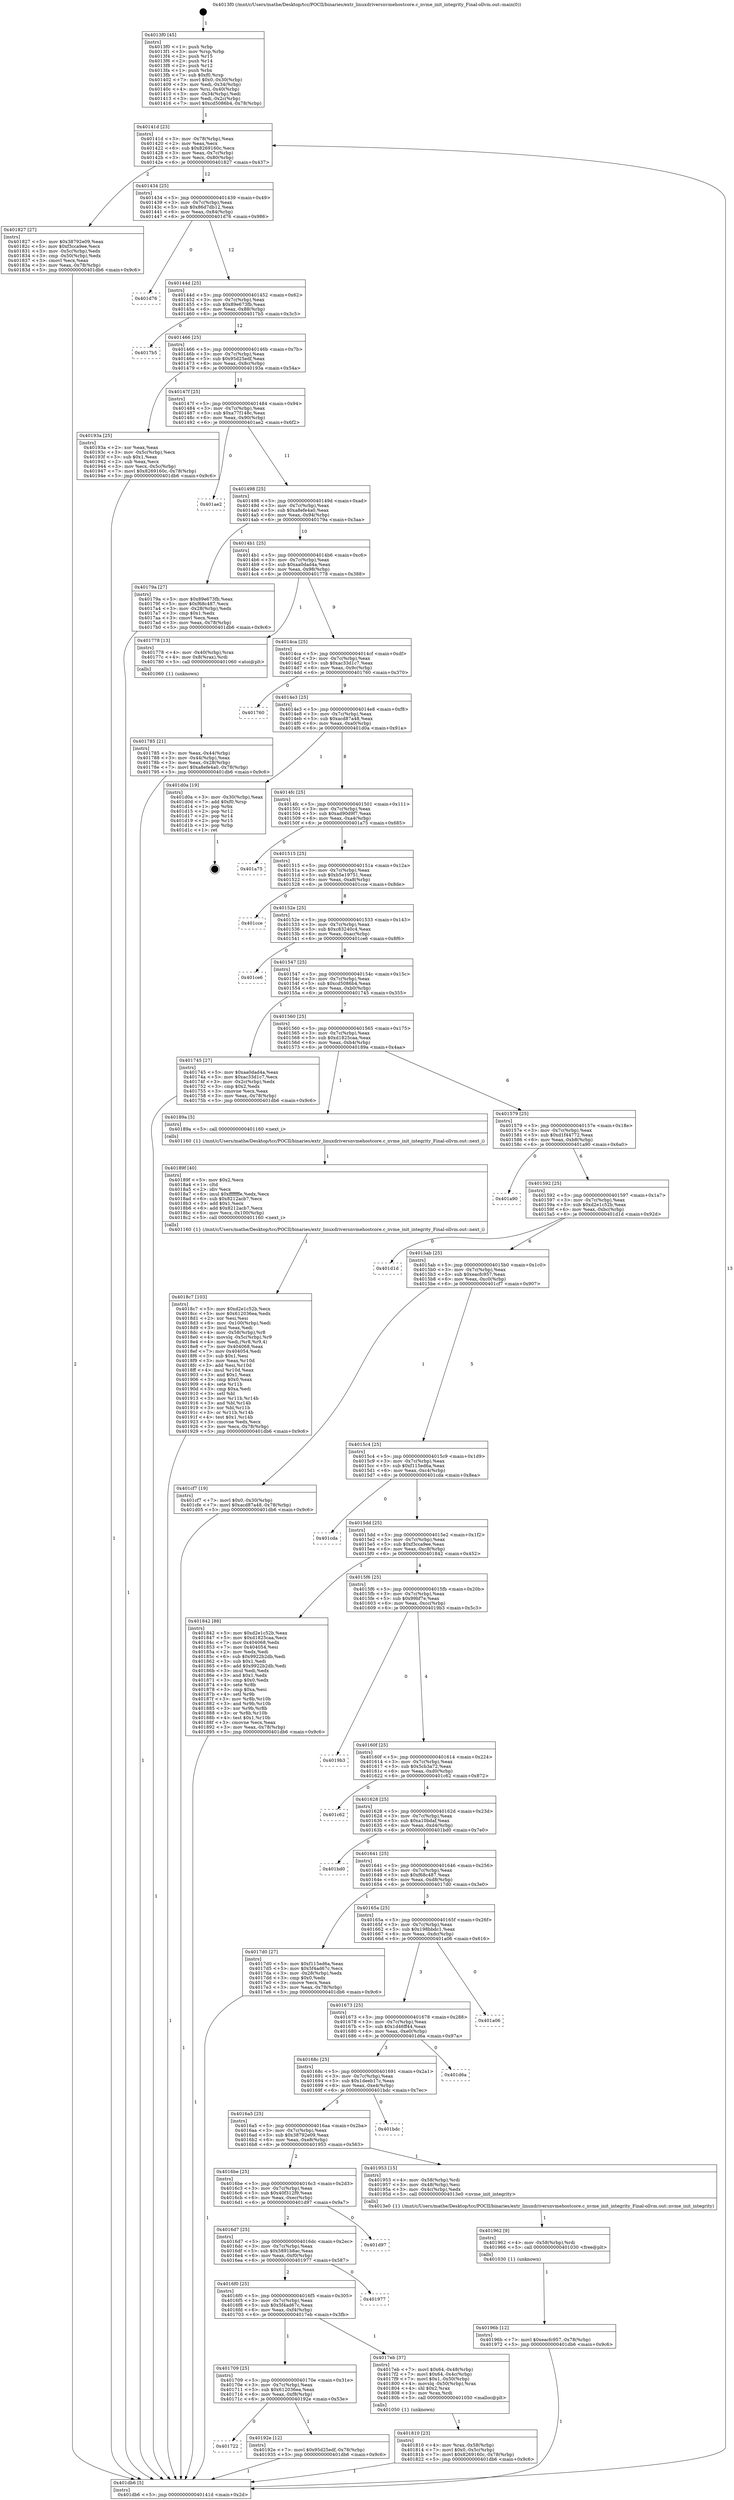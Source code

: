 digraph "0x4013f0" {
  label = "0x4013f0 (/mnt/c/Users/mathe/Desktop/tcc/POCII/binaries/extr_linuxdriversnvmehostcore.c_nvme_init_integrity_Final-ollvm.out::main(0))"
  labelloc = "t"
  node[shape=record]

  Entry [label="",width=0.3,height=0.3,shape=circle,fillcolor=black,style=filled]
  "0x40141d" [label="{
     0x40141d [23]\l
     | [instrs]\l
     &nbsp;&nbsp;0x40141d \<+3\>: mov -0x78(%rbp),%eax\l
     &nbsp;&nbsp;0x401420 \<+2\>: mov %eax,%ecx\l
     &nbsp;&nbsp;0x401422 \<+6\>: sub $0x8269160c,%ecx\l
     &nbsp;&nbsp;0x401428 \<+3\>: mov %eax,-0x7c(%rbp)\l
     &nbsp;&nbsp;0x40142b \<+3\>: mov %ecx,-0x80(%rbp)\l
     &nbsp;&nbsp;0x40142e \<+6\>: je 0000000000401827 \<main+0x437\>\l
  }"]
  "0x401827" [label="{
     0x401827 [27]\l
     | [instrs]\l
     &nbsp;&nbsp;0x401827 \<+5\>: mov $0x38792e09,%eax\l
     &nbsp;&nbsp;0x40182c \<+5\>: mov $0xf3cca9ee,%ecx\l
     &nbsp;&nbsp;0x401831 \<+3\>: mov -0x5c(%rbp),%edx\l
     &nbsp;&nbsp;0x401834 \<+3\>: cmp -0x50(%rbp),%edx\l
     &nbsp;&nbsp;0x401837 \<+3\>: cmovl %ecx,%eax\l
     &nbsp;&nbsp;0x40183a \<+3\>: mov %eax,-0x78(%rbp)\l
     &nbsp;&nbsp;0x40183d \<+5\>: jmp 0000000000401db6 \<main+0x9c6\>\l
  }"]
  "0x401434" [label="{
     0x401434 [25]\l
     | [instrs]\l
     &nbsp;&nbsp;0x401434 \<+5\>: jmp 0000000000401439 \<main+0x49\>\l
     &nbsp;&nbsp;0x401439 \<+3\>: mov -0x7c(%rbp),%eax\l
     &nbsp;&nbsp;0x40143c \<+5\>: sub $0x86d7db12,%eax\l
     &nbsp;&nbsp;0x401441 \<+6\>: mov %eax,-0x84(%rbp)\l
     &nbsp;&nbsp;0x401447 \<+6\>: je 0000000000401d76 \<main+0x986\>\l
  }"]
  Exit [label="",width=0.3,height=0.3,shape=circle,fillcolor=black,style=filled,peripheries=2]
  "0x401d76" [label="{
     0x401d76\l
  }", style=dashed]
  "0x40144d" [label="{
     0x40144d [25]\l
     | [instrs]\l
     &nbsp;&nbsp;0x40144d \<+5\>: jmp 0000000000401452 \<main+0x62\>\l
     &nbsp;&nbsp;0x401452 \<+3\>: mov -0x7c(%rbp),%eax\l
     &nbsp;&nbsp;0x401455 \<+5\>: sub $0x89e673fb,%eax\l
     &nbsp;&nbsp;0x40145a \<+6\>: mov %eax,-0x88(%rbp)\l
     &nbsp;&nbsp;0x401460 \<+6\>: je 00000000004017b5 \<main+0x3c5\>\l
  }"]
  "0x40196b" [label="{
     0x40196b [12]\l
     | [instrs]\l
     &nbsp;&nbsp;0x40196b \<+7\>: movl $0xeacfc957,-0x78(%rbp)\l
     &nbsp;&nbsp;0x401972 \<+5\>: jmp 0000000000401db6 \<main+0x9c6\>\l
  }"]
  "0x4017b5" [label="{
     0x4017b5\l
  }", style=dashed]
  "0x401466" [label="{
     0x401466 [25]\l
     | [instrs]\l
     &nbsp;&nbsp;0x401466 \<+5\>: jmp 000000000040146b \<main+0x7b\>\l
     &nbsp;&nbsp;0x40146b \<+3\>: mov -0x7c(%rbp),%eax\l
     &nbsp;&nbsp;0x40146e \<+5\>: sub $0x95d25edf,%eax\l
     &nbsp;&nbsp;0x401473 \<+6\>: mov %eax,-0x8c(%rbp)\l
     &nbsp;&nbsp;0x401479 \<+6\>: je 000000000040193a \<main+0x54a\>\l
  }"]
  "0x401962" [label="{
     0x401962 [9]\l
     | [instrs]\l
     &nbsp;&nbsp;0x401962 \<+4\>: mov -0x58(%rbp),%rdi\l
     &nbsp;&nbsp;0x401966 \<+5\>: call 0000000000401030 \<free@plt\>\l
     | [calls]\l
     &nbsp;&nbsp;0x401030 \{1\} (unknown)\l
  }"]
  "0x40193a" [label="{
     0x40193a [25]\l
     | [instrs]\l
     &nbsp;&nbsp;0x40193a \<+2\>: xor %eax,%eax\l
     &nbsp;&nbsp;0x40193c \<+3\>: mov -0x5c(%rbp),%ecx\l
     &nbsp;&nbsp;0x40193f \<+3\>: sub $0x1,%eax\l
     &nbsp;&nbsp;0x401942 \<+2\>: sub %eax,%ecx\l
     &nbsp;&nbsp;0x401944 \<+3\>: mov %ecx,-0x5c(%rbp)\l
     &nbsp;&nbsp;0x401947 \<+7\>: movl $0x8269160c,-0x78(%rbp)\l
     &nbsp;&nbsp;0x40194e \<+5\>: jmp 0000000000401db6 \<main+0x9c6\>\l
  }"]
  "0x40147f" [label="{
     0x40147f [25]\l
     | [instrs]\l
     &nbsp;&nbsp;0x40147f \<+5\>: jmp 0000000000401484 \<main+0x94\>\l
     &nbsp;&nbsp;0x401484 \<+3\>: mov -0x7c(%rbp),%eax\l
     &nbsp;&nbsp;0x401487 \<+5\>: sub $0xa77f148c,%eax\l
     &nbsp;&nbsp;0x40148c \<+6\>: mov %eax,-0x90(%rbp)\l
     &nbsp;&nbsp;0x401492 \<+6\>: je 0000000000401ae2 \<main+0x6f2\>\l
  }"]
  "0x401722" [label="{
     0x401722\l
  }", style=dashed]
  "0x401ae2" [label="{
     0x401ae2\l
  }", style=dashed]
  "0x401498" [label="{
     0x401498 [25]\l
     | [instrs]\l
     &nbsp;&nbsp;0x401498 \<+5\>: jmp 000000000040149d \<main+0xad\>\l
     &nbsp;&nbsp;0x40149d \<+3\>: mov -0x7c(%rbp),%eax\l
     &nbsp;&nbsp;0x4014a0 \<+5\>: sub $0xa8efe4a0,%eax\l
     &nbsp;&nbsp;0x4014a5 \<+6\>: mov %eax,-0x94(%rbp)\l
     &nbsp;&nbsp;0x4014ab \<+6\>: je 000000000040179a \<main+0x3aa\>\l
  }"]
  "0x40192e" [label="{
     0x40192e [12]\l
     | [instrs]\l
     &nbsp;&nbsp;0x40192e \<+7\>: movl $0x95d25edf,-0x78(%rbp)\l
     &nbsp;&nbsp;0x401935 \<+5\>: jmp 0000000000401db6 \<main+0x9c6\>\l
  }"]
  "0x40179a" [label="{
     0x40179a [27]\l
     | [instrs]\l
     &nbsp;&nbsp;0x40179a \<+5\>: mov $0x89e673fb,%eax\l
     &nbsp;&nbsp;0x40179f \<+5\>: mov $0xf68c487,%ecx\l
     &nbsp;&nbsp;0x4017a4 \<+3\>: mov -0x28(%rbp),%edx\l
     &nbsp;&nbsp;0x4017a7 \<+3\>: cmp $0x1,%edx\l
     &nbsp;&nbsp;0x4017aa \<+3\>: cmovl %ecx,%eax\l
     &nbsp;&nbsp;0x4017ad \<+3\>: mov %eax,-0x78(%rbp)\l
     &nbsp;&nbsp;0x4017b0 \<+5\>: jmp 0000000000401db6 \<main+0x9c6\>\l
  }"]
  "0x4014b1" [label="{
     0x4014b1 [25]\l
     | [instrs]\l
     &nbsp;&nbsp;0x4014b1 \<+5\>: jmp 00000000004014b6 \<main+0xc6\>\l
     &nbsp;&nbsp;0x4014b6 \<+3\>: mov -0x7c(%rbp),%eax\l
     &nbsp;&nbsp;0x4014b9 \<+5\>: sub $0xaa0dad4a,%eax\l
     &nbsp;&nbsp;0x4014be \<+6\>: mov %eax,-0x98(%rbp)\l
     &nbsp;&nbsp;0x4014c4 \<+6\>: je 0000000000401778 \<main+0x388\>\l
  }"]
  "0x4018c7" [label="{
     0x4018c7 [103]\l
     | [instrs]\l
     &nbsp;&nbsp;0x4018c7 \<+5\>: mov $0xd2e1c52b,%ecx\l
     &nbsp;&nbsp;0x4018cc \<+5\>: mov $0x612036ea,%edx\l
     &nbsp;&nbsp;0x4018d1 \<+2\>: xor %esi,%esi\l
     &nbsp;&nbsp;0x4018d3 \<+6\>: mov -0x100(%rbp),%edi\l
     &nbsp;&nbsp;0x4018d9 \<+3\>: imul %eax,%edi\l
     &nbsp;&nbsp;0x4018dc \<+4\>: mov -0x58(%rbp),%r8\l
     &nbsp;&nbsp;0x4018e0 \<+4\>: movslq -0x5c(%rbp),%r9\l
     &nbsp;&nbsp;0x4018e4 \<+4\>: mov %edi,(%r8,%r9,4)\l
     &nbsp;&nbsp;0x4018e8 \<+7\>: mov 0x404068,%eax\l
     &nbsp;&nbsp;0x4018ef \<+7\>: mov 0x404054,%edi\l
     &nbsp;&nbsp;0x4018f6 \<+3\>: sub $0x1,%esi\l
     &nbsp;&nbsp;0x4018f9 \<+3\>: mov %eax,%r10d\l
     &nbsp;&nbsp;0x4018fc \<+3\>: add %esi,%r10d\l
     &nbsp;&nbsp;0x4018ff \<+4\>: imul %r10d,%eax\l
     &nbsp;&nbsp;0x401903 \<+3\>: and $0x1,%eax\l
     &nbsp;&nbsp;0x401906 \<+3\>: cmp $0x0,%eax\l
     &nbsp;&nbsp;0x401909 \<+4\>: sete %r11b\l
     &nbsp;&nbsp;0x40190d \<+3\>: cmp $0xa,%edi\l
     &nbsp;&nbsp;0x401910 \<+3\>: setl %bl\l
     &nbsp;&nbsp;0x401913 \<+3\>: mov %r11b,%r14b\l
     &nbsp;&nbsp;0x401916 \<+3\>: and %bl,%r14b\l
     &nbsp;&nbsp;0x401919 \<+3\>: xor %bl,%r11b\l
     &nbsp;&nbsp;0x40191c \<+3\>: or %r11b,%r14b\l
     &nbsp;&nbsp;0x40191f \<+4\>: test $0x1,%r14b\l
     &nbsp;&nbsp;0x401923 \<+3\>: cmovne %edx,%ecx\l
     &nbsp;&nbsp;0x401926 \<+3\>: mov %ecx,-0x78(%rbp)\l
     &nbsp;&nbsp;0x401929 \<+5\>: jmp 0000000000401db6 \<main+0x9c6\>\l
  }"]
  "0x401778" [label="{
     0x401778 [13]\l
     | [instrs]\l
     &nbsp;&nbsp;0x401778 \<+4\>: mov -0x40(%rbp),%rax\l
     &nbsp;&nbsp;0x40177c \<+4\>: mov 0x8(%rax),%rdi\l
     &nbsp;&nbsp;0x401780 \<+5\>: call 0000000000401060 \<atoi@plt\>\l
     | [calls]\l
     &nbsp;&nbsp;0x401060 \{1\} (unknown)\l
  }"]
  "0x4014ca" [label="{
     0x4014ca [25]\l
     | [instrs]\l
     &nbsp;&nbsp;0x4014ca \<+5\>: jmp 00000000004014cf \<main+0xdf\>\l
     &nbsp;&nbsp;0x4014cf \<+3\>: mov -0x7c(%rbp),%eax\l
     &nbsp;&nbsp;0x4014d2 \<+5\>: sub $0xac33d1c7,%eax\l
     &nbsp;&nbsp;0x4014d7 \<+6\>: mov %eax,-0x9c(%rbp)\l
     &nbsp;&nbsp;0x4014dd \<+6\>: je 0000000000401760 \<main+0x370\>\l
  }"]
  "0x40189f" [label="{
     0x40189f [40]\l
     | [instrs]\l
     &nbsp;&nbsp;0x40189f \<+5\>: mov $0x2,%ecx\l
     &nbsp;&nbsp;0x4018a4 \<+1\>: cltd\l
     &nbsp;&nbsp;0x4018a5 \<+2\>: idiv %ecx\l
     &nbsp;&nbsp;0x4018a7 \<+6\>: imul $0xfffffffe,%edx,%ecx\l
     &nbsp;&nbsp;0x4018ad \<+6\>: sub $0x8212acb7,%ecx\l
     &nbsp;&nbsp;0x4018b3 \<+3\>: add $0x1,%ecx\l
     &nbsp;&nbsp;0x4018b6 \<+6\>: add $0x8212acb7,%ecx\l
     &nbsp;&nbsp;0x4018bc \<+6\>: mov %ecx,-0x100(%rbp)\l
     &nbsp;&nbsp;0x4018c2 \<+5\>: call 0000000000401160 \<next_i\>\l
     | [calls]\l
     &nbsp;&nbsp;0x401160 \{1\} (/mnt/c/Users/mathe/Desktop/tcc/POCII/binaries/extr_linuxdriversnvmehostcore.c_nvme_init_integrity_Final-ollvm.out::next_i)\l
  }"]
  "0x401760" [label="{
     0x401760\l
  }", style=dashed]
  "0x4014e3" [label="{
     0x4014e3 [25]\l
     | [instrs]\l
     &nbsp;&nbsp;0x4014e3 \<+5\>: jmp 00000000004014e8 \<main+0xf8\>\l
     &nbsp;&nbsp;0x4014e8 \<+3\>: mov -0x7c(%rbp),%eax\l
     &nbsp;&nbsp;0x4014eb \<+5\>: sub $0xacd87a48,%eax\l
     &nbsp;&nbsp;0x4014f0 \<+6\>: mov %eax,-0xa0(%rbp)\l
     &nbsp;&nbsp;0x4014f6 \<+6\>: je 0000000000401d0a \<main+0x91a\>\l
  }"]
  "0x401810" [label="{
     0x401810 [23]\l
     | [instrs]\l
     &nbsp;&nbsp;0x401810 \<+4\>: mov %rax,-0x58(%rbp)\l
     &nbsp;&nbsp;0x401814 \<+7\>: movl $0x0,-0x5c(%rbp)\l
     &nbsp;&nbsp;0x40181b \<+7\>: movl $0x8269160c,-0x78(%rbp)\l
     &nbsp;&nbsp;0x401822 \<+5\>: jmp 0000000000401db6 \<main+0x9c6\>\l
  }"]
  "0x401d0a" [label="{
     0x401d0a [19]\l
     | [instrs]\l
     &nbsp;&nbsp;0x401d0a \<+3\>: mov -0x30(%rbp),%eax\l
     &nbsp;&nbsp;0x401d0d \<+7\>: add $0xf0,%rsp\l
     &nbsp;&nbsp;0x401d14 \<+1\>: pop %rbx\l
     &nbsp;&nbsp;0x401d15 \<+2\>: pop %r12\l
     &nbsp;&nbsp;0x401d17 \<+2\>: pop %r14\l
     &nbsp;&nbsp;0x401d19 \<+2\>: pop %r15\l
     &nbsp;&nbsp;0x401d1b \<+1\>: pop %rbp\l
     &nbsp;&nbsp;0x401d1c \<+1\>: ret\l
  }"]
  "0x4014fc" [label="{
     0x4014fc [25]\l
     | [instrs]\l
     &nbsp;&nbsp;0x4014fc \<+5\>: jmp 0000000000401501 \<main+0x111\>\l
     &nbsp;&nbsp;0x401501 \<+3\>: mov -0x7c(%rbp),%eax\l
     &nbsp;&nbsp;0x401504 \<+5\>: sub $0xad90d9f7,%eax\l
     &nbsp;&nbsp;0x401509 \<+6\>: mov %eax,-0xa4(%rbp)\l
     &nbsp;&nbsp;0x40150f \<+6\>: je 0000000000401a75 \<main+0x685\>\l
  }"]
  "0x401709" [label="{
     0x401709 [25]\l
     | [instrs]\l
     &nbsp;&nbsp;0x401709 \<+5\>: jmp 000000000040170e \<main+0x31e\>\l
     &nbsp;&nbsp;0x40170e \<+3\>: mov -0x7c(%rbp),%eax\l
     &nbsp;&nbsp;0x401711 \<+5\>: sub $0x612036ea,%eax\l
     &nbsp;&nbsp;0x401716 \<+6\>: mov %eax,-0xf8(%rbp)\l
     &nbsp;&nbsp;0x40171c \<+6\>: je 000000000040192e \<main+0x53e\>\l
  }"]
  "0x401a75" [label="{
     0x401a75\l
  }", style=dashed]
  "0x401515" [label="{
     0x401515 [25]\l
     | [instrs]\l
     &nbsp;&nbsp;0x401515 \<+5\>: jmp 000000000040151a \<main+0x12a\>\l
     &nbsp;&nbsp;0x40151a \<+3\>: mov -0x7c(%rbp),%eax\l
     &nbsp;&nbsp;0x40151d \<+5\>: sub $0xb5e19751,%eax\l
     &nbsp;&nbsp;0x401522 \<+6\>: mov %eax,-0xa8(%rbp)\l
     &nbsp;&nbsp;0x401528 \<+6\>: je 0000000000401cce \<main+0x8de\>\l
  }"]
  "0x4017eb" [label="{
     0x4017eb [37]\l
     | [instrs]\l
     &nbsp;&nbsp;0x4017eb \<+7\>: movl $0x64,-0x48(%rbp)\l
     &nbsp;&nbsp;0x4017f2 \<+7\>: movl $0x64,-0x4c(%rbp)\l
     &nbsp;&nbsp;0x4017f9 \<+7\>: movl $0x1,-0x50(%rbp)\l
     &nbsp;&nbsp;0x401800 \<+4\>: movslq -0x50(%rbp),%rax\l
     &nbsp;&nbsp;0x401804 \<+4\>: shl $0x2,%rax\l
     &nbsp;&nbsp;0x401808 \<+3\>: mov %rax,%rdi\l
     &nbsp;&nbsp;0x40180b \<+5\>: call 0000000000401050 \<malloc@plt\>\l
     | [calls]\l
     &nbsp;&nbsp;0x401050 \{1\} (unknown)\l
  }"]
  "0x401cce" [label="{
     0x401cce\l
  }", style=dashed]
  "0x40152e" [label="{
     0x40152e [25]\l
     | [instrs]\l
     &nbsp;&nbsp;0x40152e \<+5\>: jmp 0000000000401533 \<main+0x143\>\l
     &nbsp;&nbsp;0x401533 \<+3\>: mov -0x7c(%rbp),%eax\l
     &nbsp;&nbsp;0x401536 \<+5\>: sub $0xc83240c4,%eax\l
     &nbsp;&nbsp;0x40153b \<+6\>: mov %eax,-0xac(%rbp)\l
     &nbsp;&nbsp;0x401541 \<+6\>: je 0000000000401ce6 \<main+0x8f6\>\l
  }"]
  "0x4016f0" [label="{
     0x4016f0 [25]\l
     | [instrs]\l
     &nbsp;&nbsp;0x4016f0 \<+5\>: jmp 00000000004016f5 \<main+0x305\>\l
     &nbsp;&nbsp;0x4016f5 \<+3\>: mov -0x7c(%rbp),%eax\l
     &nbsp;&nbsp;0x4016f8 \<+5\>: sub $0x5f4ad67c,%eax\l
     &nbsp;&nbsp;0x4016fd \<+6\>: mov %eax,-0xf4(%rbp)\l
     &nbsp;&nbsp;0x401703 \<+6\>: je 00000000004017eb \<main+0x3fb\>\l
  }"]
  "0x401ce6" [label="{
     0x401ce6\l
  }", style=dashed]
  "0x401547" [label="{
     0x401547 [25]\l
     | [instrs]\l
     &nbsp;&nbsp;0x401547 \<+5\>: jmp 000000000040154c \<main+0x15c\>\l
     &nbsp;&nbsp;0x40154c \<+3\>: mov -0x7c(%rbp),%eax\l
     &nbsp;&nbsp;0x40154f \<+5\>: sub $0xcd5086b4,%eax\l
     &nbsp;&nbsp;0x401554 \<+6\>: mov %eax,-0xb0(%rbp)\l
     &nbsp;&nbsp;0x40155a \<+6\>: je 0000000000401745 \<main+0x355\>\l
  }"]
  "0x401977" [label="{
     0x401977\l
  }", style=dashed]
  "0x401745" [label="{
     0x401745 [27]\l
     | [instrs]\l
     &nbsp;&nbsp;0x401745 \<+5\>: mov $0xaa0dad4a,%eax\l
     &nbsp;&nbsp;0x40174a \<+5\>: mov $0xac33d1c7,%ecx\l
     &nbsp;&nbsp;0x40174f \<+3\>: mov -0x2c(%rbp),%edx\l
     &nbsp;&nbsp;0x401752 \<+3\>: cmp $0x2,%edx\l
     &nbsp;&nbsp;0x401755 \<+3\>: cmovne %ecx,%eax\l
     &nbsp;&nbsp;0x401758 \<+3\>: mov %eax,-0x78(%rbp)\l
     &nbsp;&nbsp;0x40175b \<+5\>: jmp 0000000000401db6 \<main+0x9c6\>\l
  }"]
  "0x401560" [label="{
     0x401560 [25]\l
     | [instrs]\l
     &nbsp;&nbsp;0x401560 \<+5\>: jmp 0000000000401565 \<main+0x175\>\l
     &nbsp;&nbsp;0x401565 \<+3\>: mov -0x7c(%rbp),%eax\l
     &nbsp;&nbsp;0x401568 \<+5\>: sub $0xd1825caa,%eax\l
     &nbsp;&nbsp;0x40156d \<+6\>: mov %eax,-0xb4(%rbp)\l
     &nbsp;&nbsp;0x401573 \<+6\>: je 000000000040189a \<main+0x4aa\>\l
  }"]
  "0x401db6" [label="{
     0x401db6 [5]\l
     | [instrs]\l
     &nbsp;&nbsp;0x401db6 \<+5\>: jmp 000000000040141d \<main+0x2d\>\l
  }"]
  "0x4013f0" [label="{
     0x4013f0 [45]\l
     | [instrs]\l
     &nbsp;&nbsp;0x4013f0 \<+1\>: push %rbp\l
     &nbsp;&nbsp;0x4013f1 \<+3\>: mov %rsp,%rbp\l
     &nbsp;&nbsp;0x4013f4 \<+2\>: push %r15\l
     &nbsp;&nbsp;0x4013f6 \<+2\>: push %r14\l
     &nbsp;&nbsp;0x4013f8 \<+2\>: push %r12\l
     &nbsp;&nbsp;0x4013fa \<+1\>: push %rbx\l
     &nbsp;&nbsp;0x4013fb \<+7\>: sub $0xf0,%rsp\l
     &nbsp;&nbsp;0x401402 \<+7\>: movl $0x0,-0x30(%rbp)\l
     &nbsp;&nbsp;0x401409 \<+3\>: mov %edi,-0x34(%rbp)\l
     &nbsp;&nbsp;0x40140c \<+4\>: mov %rsi,-0x40(%rbp)\l
     &nbsp;&nbsp;0x401410 \<+3\>: mov -0x34(%rbp),%edi\l
     &nbsp;&nbsp;0x401413 \<+3\>: mov %edi,-0x2c(%rbp)\l
     &nbsp;&nbsp;0x401416 \<+7\>: movl $0xcd5086b4,-0x78(%rbp)\l
  }"]
  "0x401785" [label="{
     0x401785 [21]\l
     | [instrs]\l
     &nbsp;&nbsp;0x401785 \<+3\>: mov %eax,-0x44(%rbp)\l
     &nbsp;&nbsp;0x401788 \<+3\>: mov -0x44(%rbp),%eax\l
     &nbsp;&nbsp;0x40178b \<+3\>: mov %eax,-0x28(%rbp)\l
     &nbsp;&nbsp;0x40178e \<+7\>: movl $0xa8efe4a0,-0x78(%rbp)\l
     &nbsp;&nbsp;0x401795 \<+5\>: jmp 0000000000401db6 \<main+0x9c6\>\l
  }"]
  "0x4016d7" [label="{
     0x4016d7 [25]\l
     | [instrs]\l
     &nbsp;&nbsp;0x4016d7 \<+5\>: jmp 00000000004016dc \<main+0x2ec\>\l
     &nbsp;&nbsp;0x4016dc \<+3\>: mov -0x7c(%rbp),%eax\l
     &nbsp;&nbsp;0x4016df \<+5\>: sub $0x5891b8ac,%eax\l
     &nbsp;&nbsp;0x4016e4 \<+6\>: mov %eax,-0xf0(%rbp)\l
     &nbsp;&nbsp;0x4016ea \<+6\>: je 0000000000401977 \<main+0x587\>\l
  }"]
  "0x40189a" [label="{
     0x40189a [5]\l
     | [instrs]\l
     &nbsp;&nbsp;0x40189a \<+5\>: call 0000000000401160 \<next_i\>\l
     | [calls]\l
     &nbsp;&nbsp;0x401160 \{1\} (/mnt/c/Users/mathe/Desktop/tcc/POCII/binaries/extr_linuxdriversnvmehostcore.c_nvme_init_integrity_Final-ollvm.out::next_i)\l
  }"]
  "0x401579" [label="{
     0x401579 [25]\l
     | [instrs]\l
     &nbsp;&nbsp;0x401579 \<+5\>: jmp 000000000040157e \<main+0x18e\>\l
     &nbsp;&nbsp;0x40157e \<+3\>: mov -0x7c(%rbp),%eax\l
     &nbsp;&nbsp;0x401581 \<+5\>: sub $0xd1f44772,%eax\l
     &nbsp;&nbsp;0x401586 \<+6\>: mov %eax,-0xb8(%rbp)\l
     &nbsp;&nbsp;0x40158c \<+6\>: je 0000000000401a90 \<main+0x6a0\>\l
  }"]
  "0x401d97" [label="{
     0x401d97\l
  }", style=dashed]
  "0x401a90" [label="{
     0x401a90\l
  }", style=dashed]
  "0x401592" [label="{
     0x401592 [25]\l
     | [instrs]\l
     &nbsp;&nbsp;0x401592 \<+5\>: jmp 0000000000401597 \<main+0x1a7\>\l
     &nbsp;&nbsp;0x401597 \<+3\>: mov -0x7c(%rbp),%eax\l
     &nbsp;&nbsp;0x40159a \<+5\>: sub $0xd2e1c52b,%eax\l
     &nbsp;&nbsp;0x40159f \<+6\>: mov %eax,-0xbc(%rbp)\l
     &nbsp;&nbsp;0x4015a5 \<+6\>: je 0000000000401d1d \<main+0x92d\>\l
  }"]
  "0x4016be" [label="{
     0x4016be [25]\l
     | [instrs]\l
     &nbsp;&nbsp;0x4016be \<+5\>: jmp 00000000004016c3 \<main+0x2d3\>\l
     &nbsp;&nbsp;0x4016c3 \<+3\>: mov -0x7c(%rbp),%eax\l
     &nbsp;&nbsp;0x4016c6 \<+5\>: sub $0x40f312f9,%eax\l
     &nbsp;&nbsp;0x4016cb \<+6\>: mov %eax,-0xec(%rbp)\l
     &nbsp;&nbsp;0x4016d1 \<+6\>: je 0000000000401d97 \<main+0x9a7\>\l
  }"]
  "0x401d1d" [label="{
     0x401d1d\l
  }", style=dashed]
  "0x4015ab" [label="{
     0x4015ab [25]\l
     | [instrs]\l
     &nbsp;&nbsp;0x4015ab \<+5\>: jmp 00000000004015b0 \<main+0x1c0\>\l
     &nbsp;&nbsp;0x4015b0 \<+3\>: mov -0x7c(%rbp),%eax\l
     &nbsp;&nbsp;0x4015b3 \<+5\>: sub $0xeacfc957,%eax\l
     &nbsp;&nbsp;0x4015b8 \<+6\>: mov %eax,-0xc0(%rbp)\l
     &nbsp;&nbsp;0x4015be \<+6\>: je 0000000000401cf7 \<main+0x907\>\l
  }"]
  "0x401953" [label="{
     0x401953 [15]\l
     | [instrs]\l
     &nbsp;&nbsp;0x401953 \<+4\>: mov -0x58(%rbp),%rdi\l
     &nbsp;&nbsp;0x401957 \<+3\>: mov -0x48(%rbp),%esi\l
     &nbsp;&nbsp;0x40195a \<+3\>: mov -0x4c(%rbp),%edx\l
     &nbsp;&nbsp;0x40195d \<+5\>: call 00000000004013e0 \<nvme_init_integrity\>\l
     | [calls]\l
     &nbsp;&nbsp;0x4013e0 \{1\} (/mnt/c/Users/mathe/Desktop/tcc/POCII/binaries/extr_linuxdriversnvmehostcore.c_nvme_init_integrity_Final-ollvm.out::nvme_init_integrity)\l
  }"]
  "0x401cf7" [label="{
     0x401cf7 [19]\l
     | [instrs]\l
     &nbsp;&nbsp;0x401cf7 \<+7\>: movl $0x0,-0x30(%rbp)\l
     &nbsp;&nbsp;0x401cfe \<+7\>: movl $0xacd87a48,-0x78(%rbp)\l
     &nbsp;&nbsp;0x401d05 \<+5\>: jmp 0000000000401db6 \<main+0x9c6\>\l
  }"]
  "0x4015c4" [label="{
     0x4015c4 [25]\l
     | [instrs]\l
     &nbsp;&nbsp;0x4015c4 \<+5\>: jmp 00000000004015c9 \<main+0x1d9\>\l
     &nbsp;&nbsp;0x4015c9 \<+3\>: mov -0x7c(%rbp),%eax\l
     &nbsp;&nbsp;0x4015cc \<+5\>: sub $0xf115ed6a,%eax\l
     &nbsp;&nbsp;0x4015d1 \<+6\>: mov %eax,-0xc4(%rbp)\l
     &nbsp;&nbsp;0x4015d7 \<+6\>: je 0000000000401cda \<main+0x8ea\>\l
  }"]
  "0x4016a5" [label="{
     0x4016a5 [25]\l
     | [instrs]\l
     &nbsp;&nbsp;0x4016a5 \<+5\>: jmp 00000000004016aa \<main+0x2ba\>\l
     &nbsp;&nbsp;0x4016aa \<+3\>: mov -0x7c(%rbp),%eax\l
     &nbsp;&nbsp;0x4016ad \<+5\>: sub $0x38792e09,%eax\l
     &nbsp;&nbsp;0x4016b2 \<+6\>: mov %eax,-0xe8(%rbp)\l
     &nbsp;&nbsp;0x4016b8 \<+6\>: je 0000000000401953 \<main+0x563\>\l
  }"]
  "0x401cda" [label="{
     0x401cda\l
  }", style=dashed]
  "0x4015dd" [label="{
     0x4015dd [25]\l
     | [instrs]\l
     &nbsp;&nbsp;0x4015dd \<+5\>: jmp 00000000004015e2 \<main+0x1f2\>\l
     &nbsp;&nbsp;0x4015e2 \<+3\>: mov -0x7c(%rbp),%eax\l
     &nbsp;&nbsp;0x4015e5 \<+5\>: sub $0xf3cca9ee,%eax\l
     &nbsp;&nbsp;0x4015ea \<+6\>: mov %eax,-0xc8(%rbp)\l
     &nbsp;&nbsp;0x4015f0 \<+6\>: je 0000000000401842 \<main+0x452\>\l
  }"]
  "0x401bdc" [label="{
     0x401bdc\l
  }", style=dashed]
  "0x401842" [label="{
     0x401842 [88]\l
     | [instrs]\l
     &nbsp;&nbsp;0x401842 \<+5\>: mov $0xd2e1c52b,%eax\l
     &nbsp;&nbsp;0x401847 \<+5\>: mov $0xd1825caa,%ecx\l
     &nbsp;&nbsp;0x40184c \<+7\>: mov 0x404068,%edx\l
     &nbsp;&nbsp;0x401853 \<+7\>: mov 0x404054,%esi\l
     &nbsp;&nbsp;0x40185a \<+2\>: mov %edx,%edi\l
     &nbsp;&nbsp;0x40185c \<+6\>: sub $0x9922b2db,%edi\l
     &nbsp;&nbsp;0x401862 \<+3\>: sub $0x1,%edi\l
     &nbsp;&nbsp;0x401865 \<+6\>: add $0x9922b2db,%edi\l
     &nbsp;&nbsp;0x40186b \<+3\>: imul %edi,%edx\l
     &nbsp;&nbsp;0x40186e \<+3\>: and $0x1,%edx\l
     &nbsp;&nbsp;0x401871 \<+3\>: cmp $0x0,%edx\l
     &nbsp;&nbsp;0x401874 \<+4\>: sete %r8b\l
     &nbsp;&nbsp;0x401878 \<+3\>: cmp $0xa,%esi\l
     &nbsp;&nbsp;0x40187b \<+4\>: setl %r9b\l
     &nbsp;&nbsp;0x40187f \<+3\>: mov %r8b,%r10b\l
     &nbsp;&nbsp;0x401882 \<+3\>: and %r9b,%r10b\l
     &nbsp;&nbsp;0x401885 \<+3\>: xor %r9b,%r8b\l
     &nbsp;&nbsp;0x401888 \<+3\>: or %r8b,%r10b\l
     &nbsp;&nbsp;0x40188b \<+4\>: test $0x1,%r10b\l
     &nbsp;&nbsp;0x40188f \<+3\>: cmovne %ecx,%eax\l
     &nbsp;&nbsp;0x401892 \<+3\>: mov %eax,-0x78(%rbp)\l
     &nbsp;&nbsp;0x401895 \<+5\>: jmp 0000000000401db6 \<main+0x9c6\>\l
  }"]
  "0x4015f6" [label="{
     0x4015f6 [25]\l
     | [instrs]\l
     &nbsp;&nbsp;0x4015f6 \<+5\>: jmp 00000000004015fb \<main+0x20b\>\l
     &nbsp;&nbsp;0x4015fb \<+3\>: mov -0x7c(%rbp),%eax\l
     &nbsp;&nbsp;0x4015fe \<+5\>: sub $0x99bf7e,%eax\l
     &nbsp;&nbsp;0x401603 \<+6\>: mov %eax,-0xcc(%rbp)\l
     &nbsp;&nbsp;0x401609 \<+6\>: je 00000000004019b3 \<main+0x5c3\>\l
  }"]
  "0x40168c" [label="{
     0x40168c [25]\l
     | [instrs]\l
     &nbsp;&nbsp;0x40168c \<+5\>: jmp 0000000000401691 \<main+0x2a1\>\l
     &nbsp;&nbsp;0x401691 \<+3\>: mov -0x7c(%rbp),%eax\l
     &nbsp;&nbsp;0x401694 \<+5\>: sub $0x1deeb17c,%eax\l
     &nbsp;&nbsp;0x401699 \<+6\>: mov %eax,-0xe4(%rbp)\l
     &nbsp;&nbsp;0x40169f \<+6\>: je 0000000000401bdc \<main+0x7ec\>\l
  }"]
  "0x4019b3" [label="{
     0x4019b3\l
  }", style=dashed]
  "0x40160f" [label="{
     0x40160f [25]\l
     | [instrs]\l
     &nbsp;&nbsp;0x40160f \<+5\>: jmp 0000000000401614 \<main+0x224\>\l
     &nbsp;&nbsp;0x401614 \<+3\>: mov -0x7c(%rbp),%eax\l
     &nbsp;&nbsp;0x401617 \<+5\>: sub $0x5cb3a72,%eax\l
     &nbsp;&nbsp;0x40161c \<+6\>: mov %eax,-0xd0(%rbp)\l
     &nbsp;&nbsp;0x401622 \<+6\>: je 0000000000401c62 \<main+0x872\>\l
  }"]
  "0x401d6a" [label="{
     0x401d6a\l
  }", style=dashed]
  "0x401c62" [label="{
     0x401c62\l
  }", style=dashed]
  "0x401628" [label="{
     0x401628 [25]\l
     | [instrs]\l
     &nbsp;&nbsp;0x401628 \<+5\>: jmp 000000000040162d \<main+0x23d\>\l
     &nbsp;&nbsp;0x40162d \<+3\>: mov -0x7c(%rbp),%eax\l
     &nbsp;&nbsp;0x401630 \<+5\>: sub $0xa10bdaf,%eax\l
     &nbsp;&nbsp;0x401635 \<+6\>: mov %eax,-0xd4(%rbp)\l
     &nbsp;&nbsp;0x40163b \<+6\>: je 0000000000401bd0 \<main+0x7e0\>\l
  }"]
  "0x401673" [label="{
     0x401673 [25]\l
     | [instrs]\l
     &nbsp;&nbsp;0x401673 \<+5\>: jmp 0000000000401678 \<main+0x288\>\l
     &nbsp;&nbsp;0x401678 \<+3\>: mov -0x7c(%rbp),%eax\l
     &nbsp;&nbsp;0x40167b \<+5\>: sub $0x1d46ff44,%eax\l
     &nbsp;&nbsp;0x401680 \<+6\>: mov %eax,-0xe0(%rbp)\l
     &nbsp;&nbsp;0x401686 \<+6\>: je 0000000000401d6a \<main+0x97a\>\l
  }"]
  "0x401bd0" [label="{
     0x401bd0\l
  }", style=dashed]
  "0x401641" [label="{
     0x401641 [25]\l
     | [instrs]\l
     &nbsp;&nbsp;0x401641 \<+5\>: jmp 0000000000401646 \<main+0x256\>\l
     &nbsp;&nbsp;0x401646 \<+3\>: mov -0x7c(%rbp),%eax\l
     &nbsp;&nbsp;0x401649 \<+5\>: sub $0xf68c487,%eax\l
     &nbsp;&nbsp;0x40164e \<+6\>: mov %eax,-0xd8(%rbp)\l
     &nbsp;&nbsp;0x401654 \<+6\>: je 00000000004017d0 \<main+0x3e0\>\l
  }"]
  "0x401a06" [label="{
     0x401a06\l
  }", style=dashed]
  "0x4017d0" [label="{
     0x4017d0 [27]\l
     | [instrs]\l
     &nbsp;&nbsp;0x4017d0 \<+5\>: mov $0xf115ed6a,%eax\l
     &nbsp;&nbsp;0x4017d5 \<+5\>: mov $0x5f4ad67c,%ecx\l
     &nbsp;&nbsp;0x4017da \<+3\>: mov -0x28(%rbp),%edx\l
     &nbsp;&nbsp;0x4017dd \<+3\>: cmp $0x0,%edx\l
     &nbsp;&nbsp;0x4017e0 \<+3\>: cmove %ecx,%eax\l
     &nbsp;&nbsp;0x4017e3 \<+3\>: mov %eax,-0x78(%rbp)\l
     &nbsp;&nbsp;0x4017e6 \<+5\>: jmp 0000000000401db6 \<main+0x9c6\>\l
  }"]
  "0x40165a" [label="{
     0x40165a [25]\l
     | [instrs]\l
     &nbsp;&nbsp;0x40165a \<+5\>: jmp 000000000040165f \<main+0x26f\>\l
     &nbsp;&nbsp;0x40165f \<+3\>: mov -0x7c(%rbp),%eax\l
     &nbsp;&nbsp;0x401662 \<+5\>: sub $0x198bbdc1,%eax\l
     &nbsp;&nbsp;0x401667 \<+6\>: mov %eax,-0xdc(%rbp)\l
     &nbsp;&nbsp;0x40166d \<+6\>: je 0000000000401a06 \<main+0x616\>\l
  }"]
  Entry -> "0x4013f0" [label=" 1"]
  "0x40141d" -> "0x401827" [label=" 2"]
  "0x40141d" -> "0x401434" [label=" 12"]
  "0x401d0a" -> Exit [label=" 1"]
  "0x401434" -> "0x401d76" [label=" 0"]
  "0x401434" -> "0x40144d" [label=" 12"]
  "0x401cf7" -> "0x401db6" [label=" 1"]
  "0x40144d" -> "0x4017b5" [label=" 0"]
  "0x40144d" -> "0x401466" [label=" 12"]
  "0x40196b" -> "0x401db6" [label=" 1"]
  "0x401466" -> "0x40193a" [label=" 1"]
  "0x401466" -> "0x40147f" [label=" 11"]
  "0x401962" -> "0x40196b" [label=" 1"]
  "0x40147f" -> "0x401ae2" [label=" 0"]
  "0x40147f" -> "0x401498" [label=" 11"]
  "0x401953" -> "0x401962" [label=" 1"]
  "0x401498" -> "0x40179a" [label=" 1"]
  "0x401498" -> "0x4014b1" [label=" 10"]
  "0x40193a" -> "0x401db6" [label=" 1"]
  "0x4014b1" -> "0x401778" [label=" 1"]
  "0x4014b1" -> "0x4014ca" [label=" 9"]
  "0x401709" -> "0x401722" [label=" 0"]
  "0x4014ca" -> "0x401760" [label=" 0"]
  "0x4014ca" -> "0x4014e3" [label=" 9"]
  "0x401709" -> "0x40192e" [label=" 1"]
  "0x4014e3" -> "0x401d0a" [label=" 1"]
  "0x4014e3" -> "0x4014fc" [label=" 8"]
  "0x40192e" -> "0x401db6" [label=" 1"]
  "0x4014fc" -> "0x401a75" [label=" 0"]
  "0x4014fc" -> "0x401515" [label=" 8"]
  "0x4018c7" -> "0x401db6" [label=" 1"]
  "0x401515" -> "0x401cce" [label=" 0"]
  "0x401515" -> "0x40152e" [label=" 8"]
  "0x40189f" -> "0x4018c7" [label=" 1"]
  "0x40152e" -> "0x401ce6" [label=" 0"]
  "0x40152e" -> "0x401547" [label=" 8"]
  "0x401842" -> "0x401db6" [label=" 1"]
  "0x401547" -> "0x401745" [label=" 1"]
  "0x401547" -> "0x401560" [label=" 7"]
  "0x401745" -> "0x401db6" [label=" 1"]
  "0x4013f0" -> "0x40141d" [label=" 1"]
  "0x401db6" -> "0x40141d" [label=" 13"]
  "0x401778" -> "0x401785" [label=" 1"]
  "0x401785" -> "0x401db6" [label=" 1"]
  "0x40179a" -> "0x401db6" [label=" 1"]
  "0x401827" -> "0x401db6" [label=" 2"]
  "0x401560" -> "0x40189a" [label=" 1"]
  "0x401560" -> "0x401579" [label=" 6"]
  "0x4017eb" -> "0x401810" [label=" 1"]
  "0x401579" -> "0x401a90" [label=" 0"]
  "0x401579" -> "0x401592" [label=" 6"]
  "0x4016f0" -> "0x401709" [label=" 1"]
  "0x401592" -> "0x401d1d" [label=" 0"]
  "0x401592" -> "0x4015ab" [label=" 6"]
  "0x40189a" -> "0x40189f" [label=" 1"]
  "0x4015ab" -> "0x401cf7" [label=" 1"]
  "0x4015ab" -> "0x4015c4" [label=" 5"]
  "0x4016d7" -> "0x4016f0" [label=" 2"]
  "0x4015c4" -> "0x401cda" [label=" 0"]
  "0x4015c4" -> "0x4015dd" [label=" 5"]
  "0x401810" -> "0x401db6" [label=" 1"]
  "0x4015dd" -> "0x401842" [label=" 1"]
  "0x4015dd" -> "0x4015f6" [label=" 4"]
  "0x4016be" -> "0x4016d7" [label=" 2"]
  "0x4015f6" -> "0x4019b3" [label=" 0"]
  "0x4015f6" -> "0x40160f" [label=" 4"]
  "0x4016f0" -> "0x4017eb" [label=" 1"]
  "0x40160f" -> "0x401c62" [label=" 0"]
  "0x40160f" -> "0x401628" [label=" 4"]
  "0x4016a5" -> "0x4016be" [label=" 2"]
  "0x401628" -> "0x401bd0" [label=" 0"]
  "0x401628" -> "0x401641" [label=" 4"]
  "0x4016d7" -> "0x401977" [label=" 0"]
  "0x401641" -> "0x4017d0" [label=" 1"]
  "0x401641" -> "0x40165a" [label=" 3"]
  "0x4017d0" -> "0x401db6" [label=" 1"]
  "0x40168c" -> "0x4016a5" [label=" 3"]
  "0x40165a" -> "0x401a06" [label=" 0"]
  "0x40165a" -> "0x401673" [label=" 3"]
  "0x4016a5" -> "0x401953" [label=" 1"]
  "0x401673" -> "0x401d6a" [label=" 0"]
  "0x401673" -> "0x40168c" [label=" 3"]
  "0x4016be" -> "0x401d97" [label=" 0"]
  "0x40168c" -> "0x401bdc" [label=" 0"]
}

